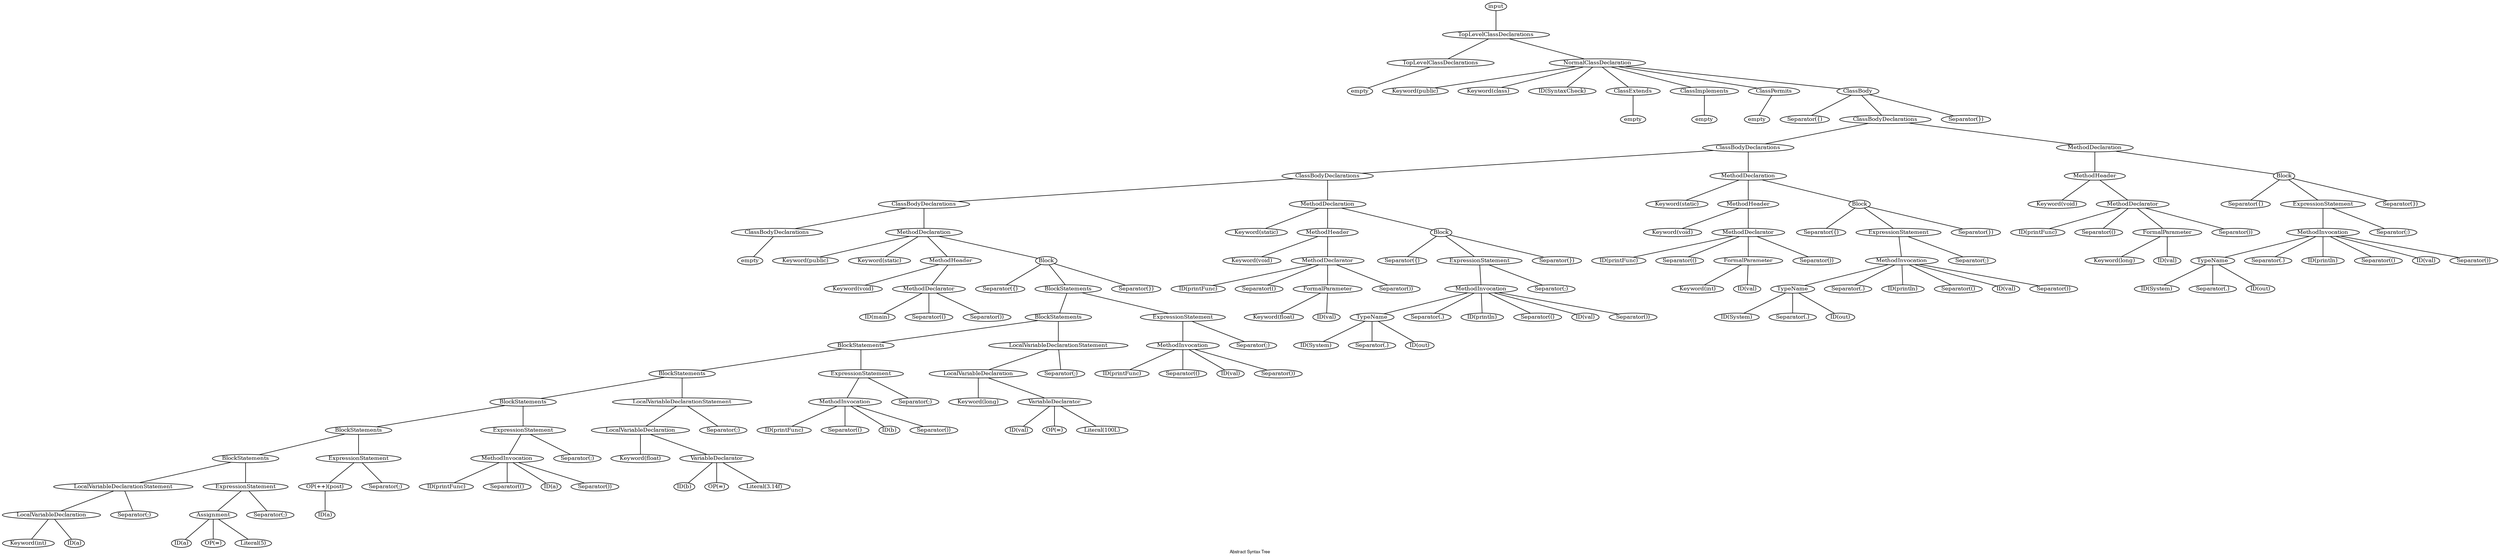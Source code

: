 // dot -Tps out.dot -o out.ps

graph "Abstract Syntax Tree"
{
	fontname="Helvetica,Arial,sans-serif"
	node [fontsize=10, width=".2", height=".2", margin=0]
	edge [fontsize=6]
	graph[fontsize=8];

	label="Abstract Syntax Tree"

	n170 ;
	n170 [label="input"] ;
	n170 -- n169 ;

	n169 ;
	n169 [label="TopLevelClassDeclarations"] ;
	n169 -- n0 ;
	n169 -- n166 ;

	n0 ;
	n0 [label="TopLevelClassDeclarations"] ;
	n0 -- n1 ;

	n166 ;
	n166 [label="NormalClassDeclaration"] ;
	n166 -- n2 ;
	n166 -- n167 ;
	n166 -- n168 ;
	n166 -- n3 ;
	n166 -- n5 ;
	n166 -- n7 ;
	n166 -- n163 ;

	n1 ;
	n1 [label="empty"] ;

	n2 ;
	n2 [label="Keyword(public)"] ;

	n167 ;
	n167 [label="Keyword(class)"] ;

	n168 ;
	n168 [label="ID(SyntaxCheck)"] ;

	n3 ;
	n3 [label="ClassExtends"] ;
	n3 -- n4 ;

	n5 ;
	n5 [label="ClassImplements"] ;
	n5 -- n6 ;

	n7 ;
	n7 [label="ClassPermits"] ;
	n7 -- n8 ;

	n163 ;
	n163 [label="ClassBody"] ;
	n163 -- n164 ;
	n163 -- n162 ;
	n163 -- n165 ;

	n4 ;
	n4 [label="empty"] ;

	n6 ;
	n6 [label="empty"] ;

	n8 ;
	n8 [label="empty"] ;

	n164 ;
	n164 [label="Separator({)"] ;

	n162 ;
	n162 [label="ClassBodyDeclarations"] ;
	n162 -- n136 ;
	n162 -- n161 ;

	n165 ;
	n165 [label="Separator(})"] ;

	n136 ;
	n136 [label="ClassBodyDeclarations"] ;
	n136 -- n109 ;
	n136 -- n134 ;

	n161 ;
	n161 [label="MethodDeclaration"] ;
	n161 -- n144 ;
	n161 -- n158 ;

	n109 ;
	n109 [label="ClassBodyDeclarations"] ;
	n109 -- n82 ;
	n109 -- n107 ;

	n134 ;
	n134 [label="MethodDeclaration"] ;
	n134 -- n135 ;
	n134 -- n117 ;
	n134 -- n131 ;

	n144 ;
	n144 [label="MethodHeader"] ;
	n144 -- n145 ;
	n144 -- n140 ;

	n158 ;
	n158 [label="Block"] ;
	n158 -- n159 ;
	n158 -- n156 ;
	n158 -- n160 ;

	n82 ;
	n82 [label="ClassBodyDeclarations"] ;
	n82 -- n9 ;
	n82 -- n80 ;

	n107 ;
	n107 [label="MethodDeclaration"] ;
	n107 -- n108 ;
	n107 -- n90 ;
	n107 -- n104 ;

	n135 ;
	n135 [label="Keyword(static)"] ;

	n117 ;
	n117 [label="MethodHeader"] ;
	n117 -- n118 ;
	n117 -- n113 ;

	n131 ;
	n131 [label="Block"] ;
	n131 -- n132 ;
	n131 -- n129 ;
	n131 -- n133 ;

	n145 ;
	n145 [label="Keyword(void)"] ;

	n140 ;
	n140 [label="MethodDeclarator"] ;
	n140 -- n141 ;
	n140 -- n142 ;
	n140 -- n139 ;
	n140 -- n143 ;

	n159 ;
	n159 [label="Separator({)"] ;

	n156 ;
	n156 [label="ExpressionStatement"] ;
	n156 -- n151 ;
	n156 -- n157 ;

	n160 ;
	n160 [label="Separator(})"] ;

	n9 ;
	n9 [label="ClassBodyDeclarations"] ;
	n9 -- n10 ;

	n80 ;
	n80 [label="MethodDeclaration"] ;
	n80 -- n11 ;
	n80 -- n81 ;
	n80 -- n16 ;
	n80 -- n77 ;

	n108 ;
	n108 [label="Keyword(static)"] ;

	n90 ;
	n90 [label="MethodHeader"] ;
	n90 -- n91 ;
	n90 -- n86 ;

	n104 ;
	n104 [label="Block"] ;
	n104 -- n105 ;
	n104 -- n102 ;
	n104 -- n106 ;

	n118 ;
	n118 [label="Keyword(void)"] ;

	n113 ;
	n113 [label="MethodDeclarator"] ;
	n113 -- n114 ;
	n113 -- n115 ;
	n113 -- n112 ;
	n113 -- n116 ;

	n132 ;
	n132 [label="Separator({)"] ;

	n129 ;
	n129 [label="ExpressionStatement"] ;
	n129 -- n124 ;
	n129 -- n130 ;

	n133 ;
	n133 [label="Separator(})"] ;

	n141 ;
	n141 [label="ID(printFunc)"] ;

	n142 ;
	n142 [label="Separator(()"] ;

	n139 ;
	n139 [label="FormalParameter"] ;
	n139 -- n137 ;
	n139 -- n138 ;

	n143 ;
	n143 [label="Separator())"] ;

	n151 ;
	n151 [label="MethodInvocation"] ;
	n151 -- n147 ;
	n151 -- n152 ;
	n151 -- n153 ;
	n151 -- n154 ;
	n151 -- n150 ;
	n151 -- n155 ;

	n157 ;
	n157 [label="Separator(;)"] ;

	n10 ;
	n10 [label="empty"] ;

	n11 ;
	n11 [label="Keyword(public)"] ;

	n81 ;
	n81 [label="Keyword(static)"] ;

	n16 ;
	n16 [label="MethodHeader"] ;
	n16 -- n17 ;
	n16 -- n12 ;

	n77 ;
	n77 [label="Block"] ;
	n77 -- n78 ;
	n77 -- n76 ;
	n77 -- n79 ;

	n91 ;
	n91 [label="Keyword(void)"] ;

	n86 ;
	n86 [label="MethodDeclarator"] ;
	n86 -- n87 ;
	n86 -- n88 ;
	n86 -- n85 ;
	n86 -- n89 ;

	n105 ;
	n105 [label="Separator({)"] ;

	n102 ;
	n102 [label="ExpressionStatement"] ;
	n102 -- n97 ;
	n102 -- n103 ;

	n106 ;
	n106 [label="Separator(})"] ;

	n114 ;
	n114 [label="ID(printFunc)"] ;

	n115 ;
	n115 [label="Separator(()"] ;

	n112 ;
	n112 [label="FormalParameter"] ;
	n112 -- n110 ;
	n112 -- n111 ;

	n116 ;
	n116 [label="Separator())"] ;

	n124 ;
	n124 [label="MethodInvocation"] ;
	n124 -- n120 ;
	n124 -- n125 ;
	n124 -- n126 ;
	n124 -- n127 ;
	n124 -- n123 ;
	n124 -- n128 ;

	n130 ;
	n130 [label="Separator(;)"] ;

	n137 ;
	n137 [label="Keyword(long)"] ;

	n138 ;
	n138 [label="ID(val)"] ;

	n147 ;
	n147 [label="TypeName"] ;
	n147 -- n146 ;
	n147 -- n148 ;
	n147 -- n149 ;

	n152 ;
	n152 [label="Separator(.)"] ;

	n153 ;
	n153 [label="ID(println)"] ;

	n154 ;
	n154 [label="Separator(()"] ;

	n150 ;
	n150 [label="ID(val)"] ;

	n155 ;
	n155 [label="Separator())"] ;

	n17 ;
	n17 [label="Keyword(void)"] ;

	n12 ;
	n12 [label="MethodDeclarator"] ;
	n12 -- n13 ;
	n12 -- n14 ;
	n12 -- n15 ;

	n78 ;
	n78 [label="Separator({)"] ;

	n76 ;
	n76 [label="BlockStatements"] ;
	n76 -- n68 ;
	n76 -- n74 ;

	n79 ;
	n79 [label="Separator(})"] ;

	n87 ;
	n87 [label="ID(printFunc)"] ;

	n88 ;
	n88 [label="Separator(()"] ;

	n85 ;
	n85 [label="FormalParameter"] ;
	n85 -- n83 ;
	n85 -- n84 ;

	n89 ;
	n89 [label="Separator())"] ;

	n97 ;
	n97 [label="MethodInvocation"] ;
	n97 -- n93 ;
	n97 -- n98 ;
	n97 -- n99 ;
	n97 -- n100 ;
	n97 -- n96 ;
	n97 -- n101 ;

	n103 ;
	n103 [label="Separator(;)"] ;

	n110 ;
	n110 [label="Keyword(int)"] ;

	n111 ;
	n111 [label="ID(val)"] ;

	n120 ;
	n120 [label="TypeName"] ;
	n120 -- n119 ;
	n120 -- n121 ;
	n120 -- n122 ;

	n125 ;
	n125 [label="Separator(.)"] ;

	n126 ;
	n126 [label="ID(println)"] ;

	n127 ;
	n127 [label="Separator(()"] ;

	n123 ;
	n123 [label="ID(val)"] ;

	n128 ;
	n128 [label="Separator())"] ;

	n146 ;
	n146 [label="ID(System)"] ;

	n148 ;
	n148 [label="Separator(.)"] ;

	n149 ;
	n149 [label="ID(out)"] ;

	n13 ;
	n13 [label="ID(main)"] ;

	n14 ;
	n14 [label="Separator(()"] ;

	n15 ;
	n15 [label="Separator())"] ;

	n68 ;
	n68 [label="BlockStatements"] ;
	n68 -- n59 ;
	n68 -- n66 ;

	n74 ;
	n74 [label="ExpressionStatement"] ;
	n74 -- n70 ;
	n74 -- n75 ;

	n83 ;
	n83 [label="Keyword(float)"] ;

	n84 ;
	n84 [label="ID(val)"] ;

	n93 ;
	n93 [label="TypeName"] ;
	n93 -- n92 ;
	n93 -- n94 ;
	n93 -- n95 ;

	n98 ;
	n98 [label="Separator(.)"] ;

	n99 ;
	n99 [label="ID(println)"] ;

	n100 ;
	n100 [label="Separator(()"] ;

	n96 ;
	n96 [label="ID(val)"] ;

	n101 ;
	n101 [label="Separator())"] ;

	n119 ;
	n119 [label="ID(System)"] ;

	n121 ;
	n121 [label="Separator(.)"] ;

	n122 ;
	n122 [label="ID(out)"] ;

	n59 ;
	n59 [label="BlockStatements"] ;
	n59 -- n51 ;
	n59 -- n57 ;

	n66 ;
	n66 [label="LocalVariableDeclarationStatement"] ;
	n66 -- n65 ;
	n66 -- n67 ;

	n70 ;
	n70 [label="MethodInvocation"] ;
	n70 -- n71 ;
	n70 -- n72 ;
	n70 -- n69 ;
	n70 -- n73 ;

	n75 ;
	n75 [label="Separator(;)"] ;

	n92 ;
	n92 [label="ID(System)"] ;

	n94 ;
	n94 [label="Separator(.)"] ;

	n95 ;
	n95 [label="ID(out)"] ;

	n51 ;
	n51 [label="BlockStatements"] ;
	n51 -- n42 ;
	n51 -- n49 ;

	n57 ;
	n57 [label="ExpressionStatement"] ;
	n57 -- n53 ;
	n57 -- n58 ;

	n65 ;
	n65 [label="LocalVariableDeclaration"] ;
	n65 -- n60 ;
	n65 -- n63 ;

	n67 ;
	n67 [label="Separator(;)"] ;

	n71 ;
	n71 [label="ID(printFunc)"] ;

	n72 ;
	n72 [label="Separator(()"] ;

	n69 ;
	n69 [label="ID(val)"] ;

	n73 ;
	n73 [label="Separator())"] ;

	n42 ;
	n42 [label="BlockStatements"] ;
	n42 -- n34 ;
	n42 -- n40 ;

	n49 ;
	n49 [label="LocalVariableDeclarationStatement"] ;
	n49 -- n48 ;
	n49 -- n50 ;

	n53 ;
	n53 [label="MethodInvocation"] ;
	n53 -- n54 ;
	n53 -- n55 ;
	n53 -- n52 ;
	n53 -- n56 ;

	n58 ;
	n58 [label="Separator(;)"] ;

	n60 ;
	n60 [label="Keyword(long)"] ;

	n63 ;
	n63 [label="VariableDeclarator"] ;
	n63 -- n61 ;
	n63 -- n64 ;
	n63 -- n62 ;

	n34 ;
	n34 [label="BlockStatements"] ;
	n34 -- n29 ;
	n34 -- n32 ;

	n40 ;
	n40 [label="ExpressionStatement"] ;
	n40 -- n36 ;
	n40 -- n41 ;

	n48 ;
	n48 [label="LocalVariableDeclaration"] ;
	n48 -- n43 ;
	n48 -- n46 ;

	n50 ;
	n50 [label="Separator(;)"] ;

	n54 ;
	n54 [label="ID(printFunc)"] ;

	n55 ;
	n55 [label="Separator(()"] ;

	n52 ;
	n52 [label="ID(b)"] ;

	n56 ;
	n56 [label="Separator())"] ;

	n61 ;
	n61 [label="ID(val)"] ;

	n64 ;
	n64 [label="OP(=)"] ;

	n62 ;
	n62 [label="Literal(100L)"] ;

	n29 ;
	n29 [label="BlockStatements"] ;
	n29 -- n21 ;
	n29 -- n27 ;

	n32 ;
	n32 [label="ExpressionStatement"] ;
	n32 -- n31 ;
	n32 -- n33 ;

	n36 ;
	n36 [label="MethodInvocation"] ;
	n36 -- n37 ;
	n36 -- n38 ;
	n36 -- n35 ;
	n36 -- n39 ;

	n41 ;
	n41 [label="Separator(;)"] ;

	n43 ;
	n43 [label="Keyword(float)"] ;

	n46 ;
	n46 [label="VariableDeclarator"] ;
	n46 -- n44 ;
	n46 -- n47 ;
	n46 -- n45 ;

	n21 ;
	n21 [label="LocalVariableDeclarationStatement"] ;
	n21 -- n20 ;
	n21 -- n22 ;

	n27 ;
	n27 [label="ExpressionStatement"] ;
	n27 -- n25 ;
	n27 -- n28 ;

	n31 ;
	n31 [label="OP(++)(post)"] ;
	n31 -- n30 ;

	n33 ;
	n33 [label="Separator(;)"] ;

	n37 ;
	n37 [label="ID(printFunc)"] ;

	n38 ;
	n38 [label="Separator(()"] ;

	n35 ;
	n35 [label="ID(a)"] ;

	n39 ;
	n39 [label="Separator())"] ;

	n44 ;
	n44 [label="ID(b)"] ;

	n47 ;
	n47 [label="OP(=)"] ;

	n45 ;
	n45 [label="Literal(3.14f)"] ;

	n20 ;
	n20 [label="LocalVariableDeclaration"] ;
	n20 -- n18 ;
	n20 -- n19 ;

	n22 ;
	n22 [label="Separator(;)"] ;

	n25 ;
	n25 [label="Assignment"] ;
	n25 -- n23 ;
	n25 -- n26 ;
	n25 -- n24 ;

	n28 ;
	n28 [label="Separator(;)"] ;

	n30 ;
	n30 [label="ID(a)"] ;

	n18 ;
	n18 [label="Keyword(int)"] ;

	n19 ;
	n19 [label="ID(a)"] ;

	n23 ;
	n23 [label="ID(a)"] ;

	n26 ;
	n26 [label="OP(=)"] ;

	n24 ;
	n24 [label="Literal(5)"] ;

}

